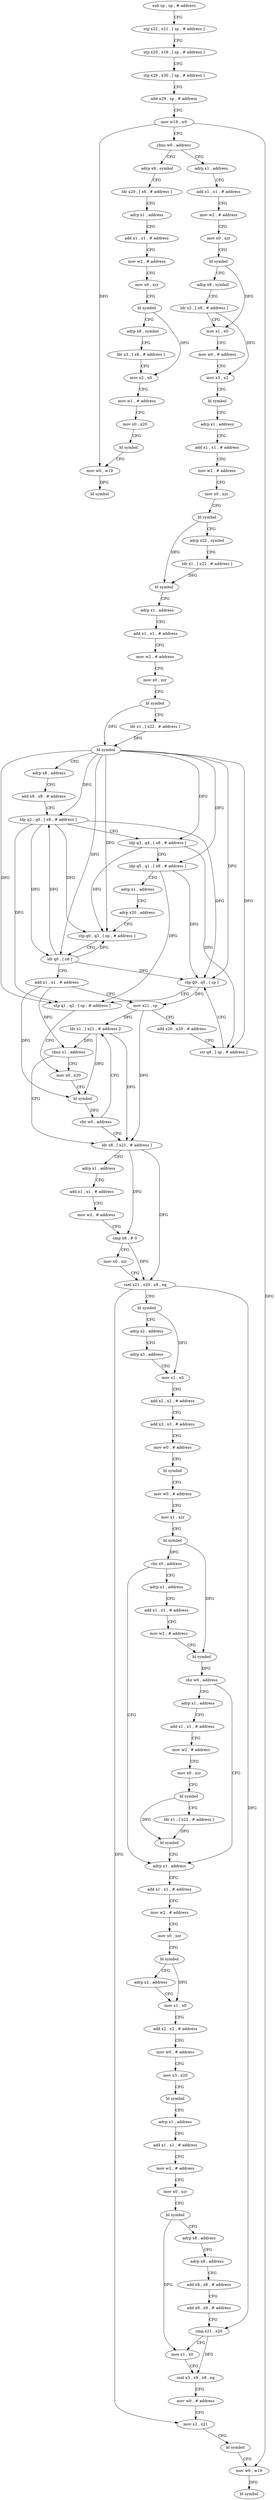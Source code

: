 digraph "func" {
"4199580" [label = "sub sp , sp , # address" ]
"4199584" [label = "stp x22 , x21 , [ sp , # address ]" ]
"4199588" [label = "stp x20 , x19 , [ sp , # address ]" ]
"4199592" [label = "stp x29 , x30 , [ sp , # address ]" ]
"4199596" [label = "add x29 , sp , # address" ]
"4199600" [label = "mov w19 , w0" ]
"4199604" [label = "cbnz w0 , address" ]
"4200028" [label = "adrp x8 , symbol" ]
"4199608" [label = "adrp x1 , address" ]
"4200032" [label = "ldr x20 , [ x8 , # address ]" ]
"4200036" [label = "adrp x1 , address" ]
"4200040" [label = "add x1 , x1 , # address" ]
"4200044" [label = "mov w2 , # address" ]
"4200048" [label = "mov x0 , xzr" ]
"4200052" [label = "bl symbol" ]
"4200056" [label = "adrp x8 , symbol" ]
"4200060" [label = "ldr x3 , [ x8 , # address ]" ]
"4200064" [label = "mov x2 , x0" ]
"4200068" [label = "mov w1 , # address" ]
"4200072" [label = "mov x0 , x20" ]
"4200076" [label = "bl symbol" ]
"4200080" [label = "mov w0 , w19" ]
"4200084" [label = "bl symbol" ]
"4199612" [label = "add x1 , x1 , # address" ]
"4199616" [label = "mov w2 , # address" ]
"4199620" [label = "mov x0 , xzr" ]
"4199624" [label = "bl symbol" ]
"4199628" [label = "adrp x8 , symbol" ]
"4199632" [label = "ldr x2 , [ x8 , # address ]" ]
"4199636" [label = "mov x1 , x0" ]
"4199640" [label = "mov w0 , # address" ]
"4199644" [label = "mov x3 , x2" ]
"4199648" [label = "bl symbol" ]
"4199652" [label = "adrp x1 , address" ]
"4199656" [label = "add x1 , x1 , # address" ]
"4199660" [label = "mov w2 , # address" ]
"4199664" [label = "mov x0 , xzr" ]
"4199668" [label = "bl symbol" ]
"4199672" [label = "adrp x22 , symbol" ]
"4199676" [label = "ldr x1 , [ x22 , # address ]" ]
"4199680" [label = "bl symbol" ]
"4199684" [label = "adrp x1 , address" ]
"4199688" [label = "add x1 , x1 , # address" ]
"4199692" [label = "mov w2 , # address" ]
"4199696" [label = "mov x0 , xzr" ]
"4199700" [label = "bl symbol" ]
"4199704" [label = "ldr x1 , [ x22 , # address ]" ]
"4199708" [label = "bl symbol" ]
"4199712" [label = "adrp x8 , address" ]
"4199716" [label = "add x8 , x8 , # address" ]
"4199720" [label = "ldp q2 , q0 , [ x8 , # address ]" ]
"4199724" [label = "ldp q3 , q4 , [ x8 , # address ]" ]
"4199728" [label = "ldp q5 , q1 , [ x8 , # address ]" ]
"4199732" [label = "adrp x1 , address" ]
"4199736" [label = "adrp x20 , address" ]
"4199740" [label = "stp q0 , q3 , [ sp , # address ]" ]
"4199744" [label = "ldr q0 , [ x8 ]" ]
"4199748" [label = "add x1 , x1 , # address" ]
"4199752" [label = "mov x21 , sp" ]
"4199756" [label = "add x20 , x20 , # address" ]
"4199760" [label = "str q4 , [ sp , # address ]" ]
"4199764" [label = "stp q0 , q5 , [ sp ]" ]
"4199768" [label = "stp q1 , q2 , [ sp , # address ]" ]
"4199772" [label = "mov x0 , x20" ]
"4199792" [label = "ldr x8 , [ x21 , # address ]" ]
"4199796" [label = "adrp x1 , address" ]
"4199800" [label = "add x1 , x1 , # address" ]
"4199804" [label = "mov w2 , # address" ]
"4199808" [label = "cmp x8 , # 0" ]
"4199812" [label = "mov x0 , xzr" ]
"4199816" [label = "csel x21 , x20 , x8 , eq" ]
"4199820" [label = "bl symbol" ]
"4199824" [label = "adrp x2 , address" ]
"4199828" [label = "adrp x3 , address" ]
"4199832" [label = "mov x1 , x0" ]
"4199836" [label = "add x2 , x2 , # address" ]
"4199840" [label = "add x3 , x3 , # address" ]
"4199844" [label = "mov w0 , # address" ]
"4199848" [label = "bl symbol" ]
"4199852" [label = "mov w0 , # address" ]
"4199856" [label = "mov x1 , xzr" ]
"4199860" [label = "bl symbol" ]
"4199864" [label = "cbz x0 , address" ]
"4199916" [label = "adrp x1 , address" ]
"4199868" [label = "adrp x1 , address" ]
"4199784" [label = "ldr x1 , [ x21 , # address ]!" ]
"4199788" [label = "cbnz x1 , address" ]
"4199920" [label = "add x1 , x1 , # address" ]
"4199924" [label = "mov w2 , # address" ]
"4199928" [label = "mov x0 , xzr" ]
"4199932" [label = "bl symbol" ]
"4199936" [label = "adrp x2 , address" ]
"4199940" [label = "mov x1 , x0" ]
"4199944" [label = "add x2 , x2 , # address" ]
"4199948" [label = "mov w0 , # address" ]
"4199952" [label = "mov x3 , x20" ]
"4199956" [label = "bl symbol" ]
"4199960" [label = "adrp x1 , address" ]
"4199964" [label = "add x1 , x1 , # address" ]
"4199968" [label = "mov w2 , # address" ]
"4199972" [label = "mov x0 , xzr" ]
"4199976" [label = "bl symbol" ]
"4199980" [label = "adrp x8 , address" ]
"4199984" [label = "adrp x9 , address" ]
"4199988" [label = "add x8 , x8 , # address" ]
"4199992" [label = "add x9 , x9 , # address" ]
"4199996" [label = "cmp x21 , x20" ]
"4200000" [label = "mov x1 , x0" ]
"4200004" [label = "csel x3 , x9 , x8 , eq" ]
"4200008" [label = "mov w0 , # address" ]
"4200012" [label = "mov x2 , x21" ]
"4200016" [label = "bl symbol" ]
"4200020" [label = "mov w0 , w19" ]
"4200024" [label = "bl symbol" ]
"4199872" [label = "add x1 , x1 , # address" ]
"4199876" [label = "mov w2 , # address" ]
"4199880" [label = "bl symbol" ]
"4199884" [label = "cbz w0 , address" ]
"4199888" [label = "adrp x1 , address" ]
"4199776" [label = "bl symbol" ]
"4199780" [label = "cbz w0 , address" ]
"4199892" [label = "add x1 , x1 , # address" ]
"4199896" [label = "mov w2 , # address" ]
"4199900" [label = "mov x0 , xzr" ]
"4199904" [label = "bl symbol" ]
"4199908" [label = "ldr x1 , [ x22 , # address ]" ]
"4199912" [label = "bl symbol" ]
"4199580" -> "4199584" [ label = "CFG" ]
"4199584" -> "4199588" [ label = "CFG" ]
"4199588" -> "4199592" [ label = "CFG" ]
"4199592" -> "4199596" [ label = "CFG" ]
"4199596" -> "4199600" [ label = "CFG" ]
"4199600" -> "4199604" [ label = "CFG" ]
"4199600" -> "4200080" [ label = "DFG" ]
"4199600" -> "4200020" [ label = "DFG" ]
"4199604" -> "4200028" [ label = "CFG" ]
"4199604" -> "4199608" [ label = "CFG" ]
"4200028" -> "4200032" [ label = "CFG" ]
"4199608" -> "4199612" [ label = "CFG" ]
"4200032" -> "4200036" [ label = "CFG" ]
"4200036" -> "4200040" [ label = "CFG" ]
"4200040" -> "4200044" [ label = "CFG" ]
"4200044" -> "4200048" [ label = "CFG" ]
"4200048" -> "4200052" [ label = "CFG" ]
"4200052" -> "4200056" [ label = "CFG" ]
"4200052" -> "4200064" [ label = "DFG" ]
"4200056" -> "4200060" [ label = "CFG" ]
"4200060" -> "4200064" [ label = "CFG" ]
"4200064" -> "4200068" [ label = "CFG" ]
"4200068" -> "4200072" [ label = "CFG" ]
"4200072" -> "4200076" [ label = "CFG" ]
"4200076" -> "4200080" [ label = "CFG" ]
"4200080" -> "4200084" [ label = "DFG" ]
"4199612" -> "4199616" [ label = "CFG" ]
"4199616" -> "4199620" [ label = "CFG" ]
"4199620" -> "4199624" [ label = "CFG" ]
"4199624" -> "4199628" [ label = "CFG" ]
"4199624" -> "4199636" [ label = "DFG" ]
"4199628" -> "4199632" [ label = "CFG" ]
"4199632" -> "4199636" [ label = "CFG" ]
"4199632" -> "4199644" [ label = "DFG" ]
"4199636" -> "4199640" [ label = "CFG" ]
"4199640" -> "4199644" [ label = "CFG" ]
"4199644" -> "4199648" [ label = "CFG" ]
"4199648" -> "4199652" [ label = "CFG" ]
"4199652" -> "4199656" [ label = "CFG" ]
"4199656" -> "4199660" [ label = "CFG" ]
"4199660" -> "4199664" [ label = "CFG" ]
"4199664" -> "4199668" [ label = "CFG" ]
"4199668" -> "4199672" [ label = "CFG" ]
"4199668" -> "4199680" [ label = "DFG" ]
"4199672" -> "4199676" [ label = "CFG" ]
"4199676" -> "4199680" [ label = "DFG" ]
"4199680" -> "4199684" [ label = "CFG" ]
"4199684" -> "4199688" [ label = "CFG" ]
"4199688" -> "4199692" [ label = "CFG" ]
"4199692" -> "4199696" [ label = "CFG" ]
"4199696" -> "4199700" [ label = "CFG" ]
"4199700" -> "4199704" [ label = "CFG" ]
"4199700" -> "4199708" [ label = "DFG" ]
"4199704" -> "4199708" [ label = "DFG" ]
"4199708" -> "4199712" [ label = "CFG" ]
"4199708" -> "4199720" [ label = "DFG" ]
"4199708" -> "4199740" [ label = "DFG" ]
"4199708" -> "4199744" [ label = "DFG" ]
"4199708" -> "4199764" [ label = "DFG" ]
"4199708" -> "4199728" [ label = "DFG" ]
"4199708" -> "4199768" [ label = "DFG" ]
"4199708" -> "4199724" [ label = "DFG" ]
"4199708" -> "4199760" [ label = "DFG" ]
"4199712" -> "4199716" [ label = "CFG" ]
"4199716" -> "4199720" [ label = "CFG" ]
"4199720" -> "4199724" [ label = "CFG" ]
"4199720" -> "4199740" [ label = "DFG" ]
"4199720" -> "4199744" [ label = "DFG" ]
"4199720" -> "4199764" [ label = "DFG" ]
"4199720" -> "4199768" [ label = "DFG" ]
"4199724" -> "4199728" [ label = "CFG" ]
"4199724" -> "4199740" [ label = "DFG" ]
"4199724" -> "4199760" [ label = "DFG" ]
"4199728" -> "4199732" [ label = "CFG" ]
"4199728" -> "4199764" [ label = "DFG" ]
"4199728" -> "4199768" [ label = "DFG" ]
"4199732" -> "4199736" [ label = "CFG" ]
"4199736" -> "4199740" [ label = "CFG" ]
"4199740" -> "4199744" [ label = "CFG" ]
"4199744" -> "4199748" [ label = "CFG" ]
"4199744" -> "4199720" [ label = "DFG" ]
"4199744" -> "4199740" [ label = "DFG" ]
"4199744" -> "4199764" [ label = "DFG" ]
"4199748" -> "4199752" [ label = "CFG" ]
"4199748" -> "4199776" [ label = "DFG" ]
"4199748" -> "4199788" [ label = "DFG" ]
"4199752" -> "4199756" [ label = "CFG" ]
"4199752" -> "4199792" [ label = "DFG" ]
"4199752" -> "4199784" [ label = "DFG" ]
"4199756" -> "4199760" [ label = "CFG" ]
"4199760" -> "4199764" [ label = "CFG" ]
"4199764" -> "4199768" [ label = "CFG" ]
"4199764" -> "4199752" [ label = "DFG" ]
"4199768" -> "4199772" [ label = "CFG" ]
"4199772" -> "4199776" [ label = "CFG" ]
"4199792" -> "4199796" [ label = "CFG" ]
"4199792" -> "4199808" [ label = "DFG" ]
"4199792" -> "4199816" [ label = "DFG" ]
"4199796" -> "4199800" [ label = "CFG" ]
"4199800" -> "4199804" [ label = "CFG" ]
"4199804" -> "4199808" [ label = "CFG" ]
"4199808" -> "4199812" [ label = "CFG" ]
"4199808" -> "4199816" [ label = "DFG" ]
"4199812" -> "4199816" [ label = "CFG" ]
"4199816" -> "4199820" [ label = "CFG" ]
"4199816" -> "4199996" [ label = "DFG" ]
"4199816" -> "4200012" [ label = "DFG" ]
"4199820" -> "4199824" [ label = "CFG" ]
"4199820" -> "4199832" [ label = "DFG" ]
"4199824" -> "4199828" [ label = "CFG" ]
"4199828" -> "4199832" [ label = "CFG" ]
"4199832" -> "4199836" [ label = "CFG" ]
"4199836" -> "4199840" [ label = "CFG" ]
"4199840" -> "4199844" [ label = "CFG" ]
"4199844" -> "4199848" [ label = "CFG" ]
"4199848" -> "4199852" [ label = "CFG" ]
"4199852" -> "4199856" [ label = "CFG" ]
"4199856" -> "4199860" [ label = "CFG" ]
"4199860" -> "4199864" [ label = "DFG" ]
"4199860" -> "4199880" [ label = "DFG" ]
"4199864" -> "4199916" [ label = "CFG" ]
"4199864" -> "4199868" [ label = "CFG" ]
"4199916" -> "4199920" [ label = "CFG" ]
"4199868" -> "4199872" [ label = "CFG" ]
"4199784" -> "4199788" [ label = "DFG" ]
"4199784" -> "4199776" [ label = "DFG" ]
"4199784" -> "4199792" [ label = "DFG" ]
"4199788" -> "4199772" [ label = "CFG" ]
"4199788" -> "4199792" [ label = "CFG" ]
"4199920" -> "4199924" [ label = "CFG" ]
"4199924" -> "4199928" [ label = "CFG" ]
"4199928" -> "4199932" [ label = "CFG" ]
"4199932" -> "4199936" [ label = "CFG" ]
"4199932" -> "4199940" [ label = "DFG" ]
"4199936" -> "4199940" [ label = "CFG" ]
"4199940" -> "4199944" [ label = "CFG" ]
"4199944" -> "4199948" [ label = "CFG" ]
"4199948" -> "4199952" [ label = "CFG" ]
"4199952" -> "4199956" [ label = "CFG" ]
"4199956" -> "4199960" [ label = "CFG" ]
"4199960" -> "4199964" [ label = "CFG" ]
"4199964" -> "4199968" [ label = "CFG" ]
"4199968" -> "4199972" [ label = "CFG" ]
"4199972" -> "4199976" [ label = "CFG" ]
"4199976" -> "4199980" [ label = "CFG" ]
"4199976" -> "4200000" [ label = "DFG" ]
"4199980" -> "4199984" [ label = "CFG" ]
"4199984" -> "4199988" [ label = "CFG" ]
"4199988" -> "4199992" [ label = "CFG" ]
"4199992" -> "4199996" [ label = "CFG" ]
"4199996" -> "4200000" [ label = "CFG" ]
"4199996" -> "4200004" [ label = "DFG" ]
"4200000" -> "4200004" [ label = "CFG" ]
"4200004" -> "4200008" [ label = "CFG" ]
"4200008" -> "4200012" [ label = "CFG" ]
"4200012" -> "4200016" [ label = "CFG" ]
"4200016" -> "4200020" [ label = "CFG" ]
"4200020" -> "4200024" [ label = "DFG" ]
"4199872" -> "4199876" [ label = "CFG" ]
"4199876" -> "4199880" [ label = "CFG" ]
"4199880" -> "4199884" [ label = "DFG" ]
"4199884" -> "4199916" [ label = "CFG" ]
"4199884" -> "4199888" [ label = "CFG" ]
"4199888" -> "4199892" [ label = "CFG" ]
"4199776" -> "4199780" [ label = "DFG" ]
"4199780" -> "4199792" [ label = "CFG" ]
"4199780" -> "4199784" [ label = "CFG" ]
"4199892" -> "4199896" [ label = "CFG" ]
"4199896" -> "4199900" [ label = "CFG" ]
"4199900" -> "4199904" [ label = "CFG" ]
"4199904" -> "4199908" [ label = "CFG" ]
"4199904" -> "4199912" [ label = "DFG" ]
"4199908" -> "4199912" [ label = "DFG" ]
"4199912" -> "4199916" [ label = "CFG" ]
}

